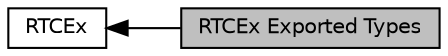 digraph "RTCEx Exported Types"
{
  edge [fontname="Helvetica",fontsize="10",labelfontname="Helvetica",labelfontsize="10"];
  node [fontname="Helvetica",fontsize="10",shape=box];
  rankdir=LR;
  Node2 [label="RTCEx",height=0.2,width=0.4,color="black", fillcolor="white", style="filled",URL="$group___r_t_c_ex.html",tooltip=" "];
  Node1 [label="RTCEx Exported Types",height=0.2,width=0.4,color="black", fillcolor="grey75", style="filled", fontcolor="black",tooltip=" "];
  Node2->Node1 [shape=plaintext, dir="back", style="solid"];
}
